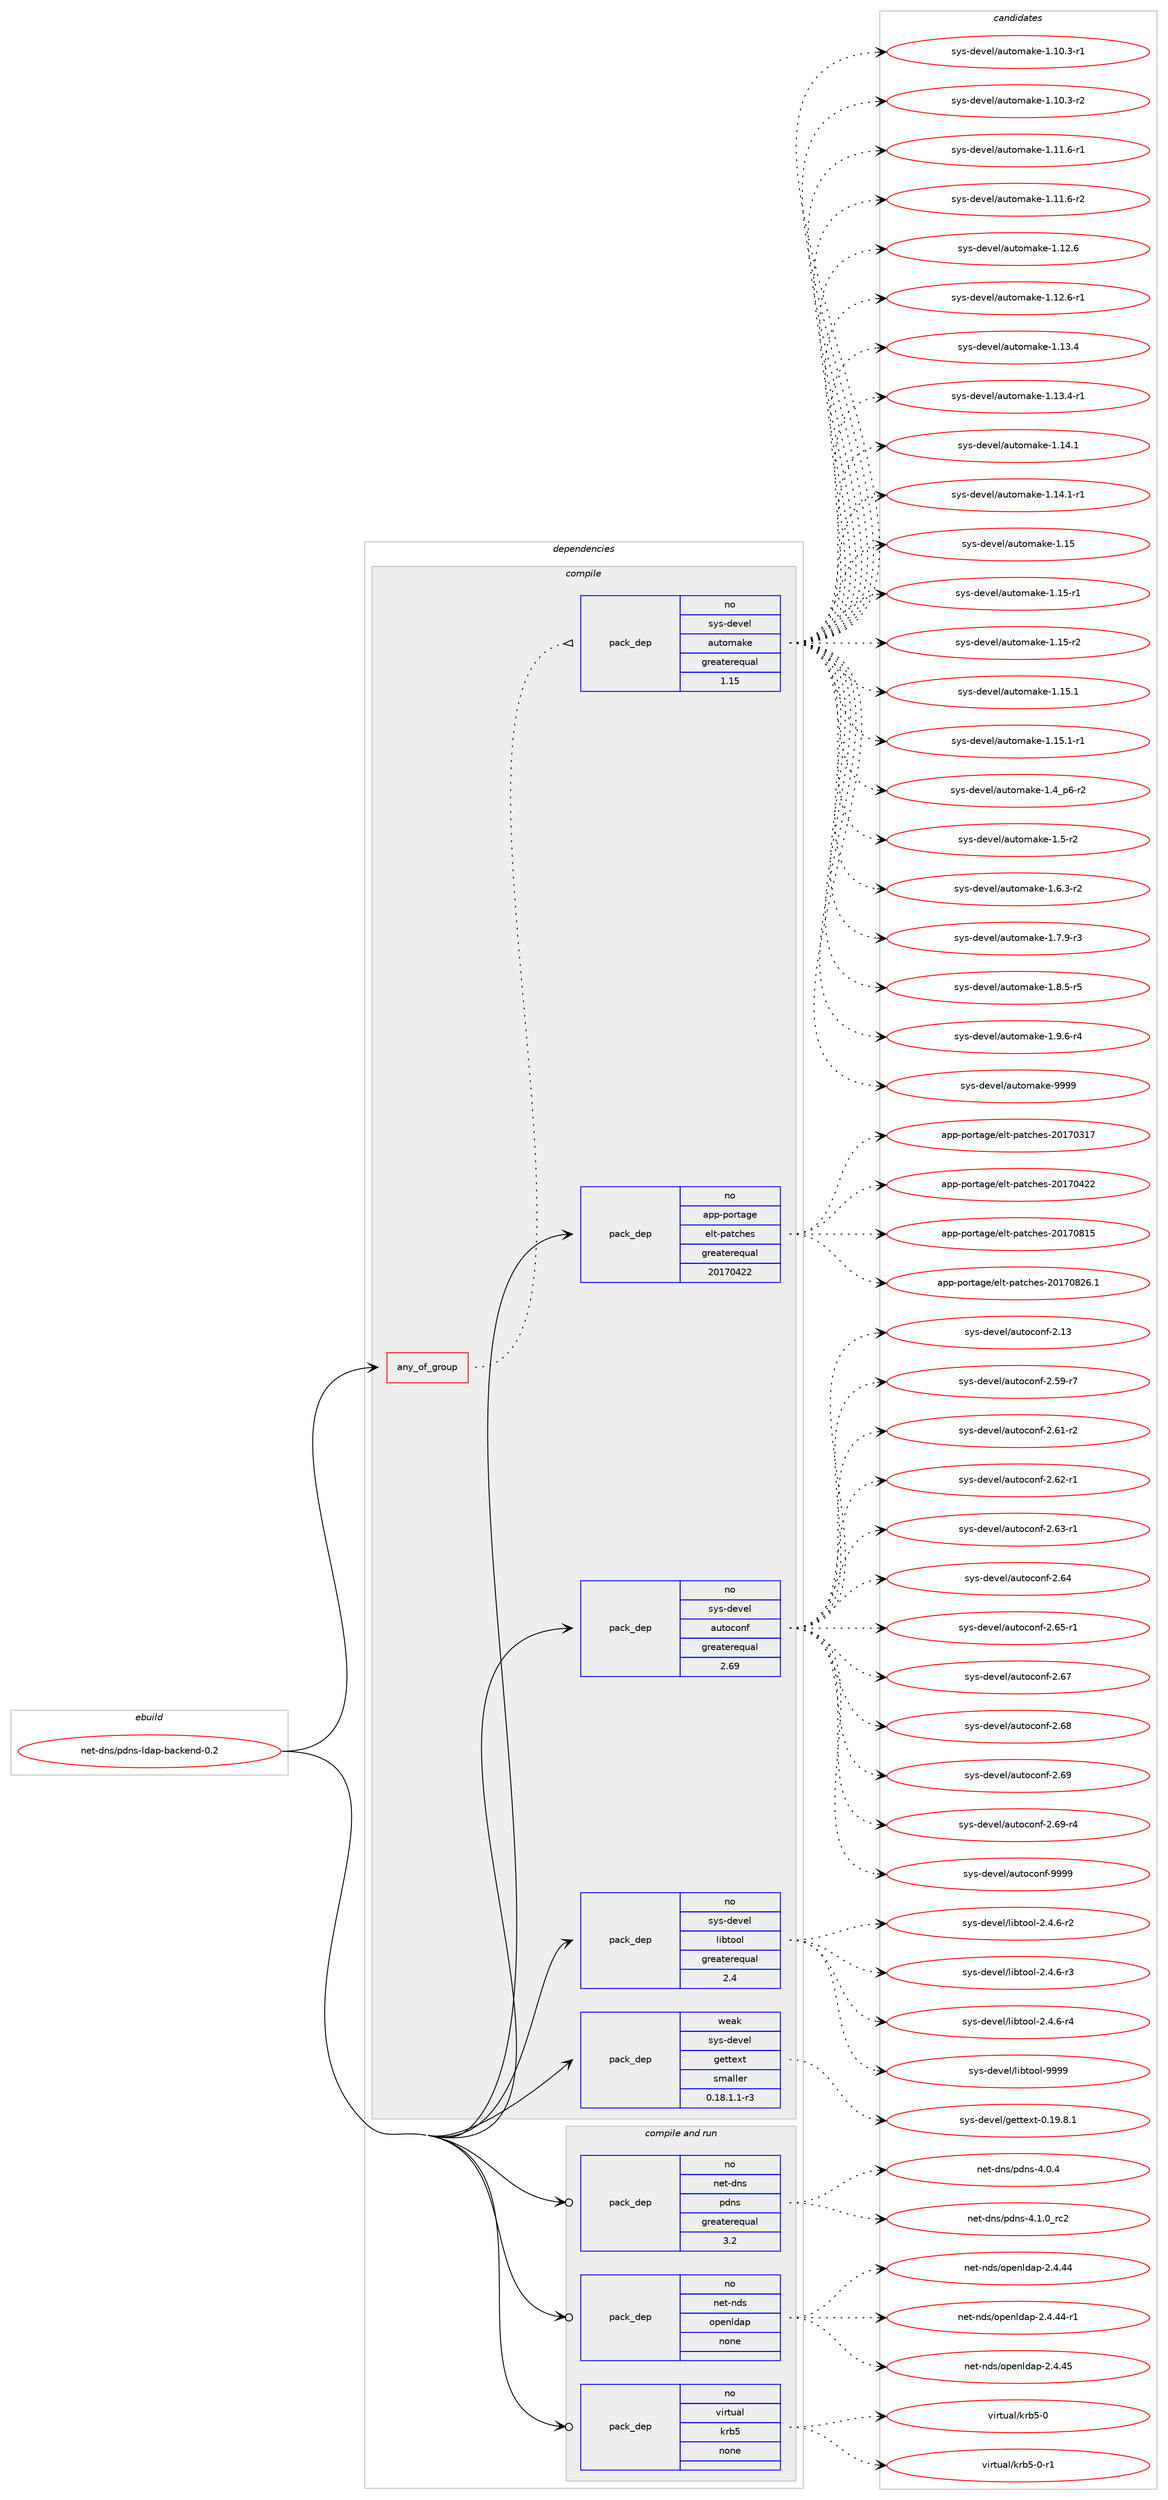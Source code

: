 digraph prolog {

# *************
# Graph options
# *************

newrank=true;
concentrate=true;
compound=true;
graph [rankdir=LR,fontname=Helvetica,fontsize=10,ranksep=1.5];#, ranksep=2.5, nodesep=0.2];
edge  [arrowhead=vee];
node  [fontname=Helvetica,fontsize=10];

# **********
# The ebuild
# **********

subgraph cluster_leftcol {
color=gray;
rank=same;
label=<<i>ebuild</i>>;
id [label="net-dns/pdns-ldap-backend-0.2", color=red, width=4, href="../net-dns/pdns-ldap-backend-0.2.svg"];
}

# ****************
# The dependencies
# ****************

subgraph cluster_midcol {
color=gray;
label=<<i>dependencies</i>>;
subgraph cluster_compile {
fillcolor="#eeeeee";
style=filled;
label=<<i>compile</i>>;
subgraph any6546 {
dependency408227 [label=<<TABLE BORDER="0" CELLBORDER="1" CELLSPACING="0" CELLPADDING="4"><TR><TD CELLPADDING="10">any_of_group</TD></TR></TABLE>>, shape=none, color=red];subgraph pack300479 {
dependency408228 [label=<<TABLE BORDER="0" CELLBORDER="1" CELLSPACING="0" CELLPADDING="4" WIDTH="220"><TR><TD ROWSPAN="6" CELLPADDING="30">pack_dep</TD></TR><TR><TD WIDTH="110">no</TD></TR><TR><TD>sys-devel</TD></TR><TR><TD>automake</TD></TR><TR><TD>greaterequal</TD></TR><TR><TD>1.15</TD></TR></TABLE>>, shape=none, color=blue];
}
dependency408227:e -> dependency408228:w [weight=20,style="dotted",arrowhead="oinv"];
}
id:e -> dependency408227:w [weight=20,style="solid",arrowhead="vee"];
subgraph pack300480 {
dependency408229 [label=<<TABLE BORDER="0" CELLBORDER="1" CELLSPACING="0" CELLPADDING="4" WIDTH="220"><TR><TD ROWSPAN="6" CELLPADDING="30">pack_dep</TD></TR><TR><TD WIDTH="110">no</TD></TR><TR><TD>app-portage</TD></TR><TR><TD>elt-patches</TD></TR><TR><TD>greaterequal</TD></TR><TR><TD>20170422</TD></TR></TABLE>>, shape=none, color=blue];
}
id:e -> dependency408229:w [weight=20,style="solid",arrowhead="vee"];
subgraph pack300481 {
dependency408230 [label=<<TABLE BORDER="0" CELLBORDER="1" CELLSPACING="0" CELLPADDING="4" WIDTH="220"><TR><TD ROWSPAN="6" CELLPADDING="30">pack_dep</TD></TR><TR><TD WIDTH="110">no</TD></TR><TR><TD>sys-devel</TD></TR><TR><TD>autoconf</TD></TR><TR><TD>greaterequal</TD></TR><TR><TD>2.69</TD></TR></TABLE>>, shape=none, color=blue];
}
id:e -> dependency408230:w [weight=20,style="solid",arrowhead="vee"];
subgraph pack300482 {
dependency408231 [label=<<TABLE BORDER="0" CELLBORDER="1" CELLSPACING="0" CELLPADDING="4" WIDTH="220"><TR><TD ROWSPAN="6" CELLPADDING="30">pack_dep</TD></TR><TR><TD WIDTH="110">no</TD></TR><TR><TD>sys-devel</TD></TR><TR><TD>libtool</TD></TR><TR><TD>greaterequal</TD></TR><TR><TD>2.4</TD></TR></TABLE>>, shape=none, color=blue];
}
id:e -> dependency408231:w [weight=20,style="solid",arrowhead="vee"];
subgraph pack300483 {
dependency408232 [label=<<TABLE BORDER="0" CELLBORDER="1" CELLSPACING="0" CELLPADDING="4" WIDTH="220"><TR><TD ROWSPAN="6" CELLPADDING="30">pack_dep</TD></TR><TR><TD WIDTH="110">weak</TD></TR><TR><TD>sys-devel</TD></TR><TR><TD>gettext</TD></TR><TR><TD>smaller</TD></TR><TR><TD>0.18.1.1-r3</TD></TR></TABLE>>, shape=none, color=blue];
}
id:e -> dependency408232:w [weight=20,style="solid",arrowhead="vee"];
}
subgraph cluster_compileandrun {
fillcolor="#eeeeee";
style=filled;
label=<<i>compile and run</i>>;
subgraph pack300484 {
dependency408233 [label=<<TABLE BORDER="0" CELLBORDER="1" CELLSPACING="0" CELLPADDING="4" WIDTH="220"><TR><TD ROWSPAN="6" CELLPADDING="30">pack_dep</TD></TR><TR><TD WIDTH="110">no</TD></TR><TR><TD>net-dns</TD></TR><TR><TD>pdns</TD></TR><TR><TD>greaterequal</TD></TR><TR><TD>3.2</TD></TR></TABLE>>, shape=none, color=blue];
}
id:e -> dependency408233:w [weight=20,style="solid",arrowhead="odotvee"];
subgraph pack300485 {
dependency408234 [label=<<TABLE BORDER="0" CELLBORDER="1" CELLSPACING="0" CELLPADDING="4" WIDTH="220"><TR><TD ROWSPAN="6" CELLPADDING="30">pack_dep</TD></TR><TR><TD WIDTH="110">no</TD></TR><TR><TD>net-nds</TD></TR><TR><TD>openldap</TD></TR><TR><TD>none</TD></TR><TR><TD></TD></TR></TABLE>>, shape=none, color=blue];
}
id:e -> dependency408234:w [weight=20,style="solid",arrowhead="odotvee"];
subgraph pack300486 {
dependency408235 [label=<<TABLE BORDER="0" CELLBORDER="1" CELLSPACING="0" CELLPADDING="4" WIDTH="220"><TR><TD ROWSPAN="6" CELLPADDING="30">pack_dep</TD></TR><TR><TD WIDTH="110">no</TD></TR><TR><TD>virtual</TD></TR><TR><TD>krb5</TD></TR><TR><TD>none</TD></TR><TR><TD></TD></TR></TABLE>>, shape=none, color=blue];
}
id:e -> dependency408235:w [weight=20,style="solid",arrowhead="odotvee"];
}
subgraph cluster_run {
fillcolor="#eeeeee";
style=filled;
label=<<i>run</i>>;
}
}

# **************
# The candidates
# **************

subgraph cluster_choices {
rank=same;
color=gray;
label=<<i>candidates</i>>;

subgraph choice300479 {
color=black;
nodesep=1;
choice11512111545100101118101108479711711611110997107101454946494846514511449 [label="sys-devel/automake-1.10.3-r1", color=red, width=4,href="../sys-devel/automake-1.10.3-r1.svg"];
choice11512111545100101118101108479711711611110997107101454946494846514511450 [label="sys-devel/automake-1.10.3-r2", color=red, width=4,href="../sys-devel/automake-1.10.3-r2.svg"];
choice11512111545100101118101108479711711611110997107101454946494946544511449 [label="sys-devel/automake-1.11.6-r1", color=red, width=4,href="../sys-devel/automake-1.11.6-r1.svg"];
choice11512111545100101118101108479711711611110997107101454946494946544511450 [label="sys-devel/automake-1.11.6-r2", color=red, width=4,href="../sys-devel/automake-1.11.6-r2.svg"];
choice1151211154510010111810110847971171161111099710710145494649504654 [label="sys-devel/automake-1.12.6", color=red, width=4,href="../sys-devel/automake-1.12.6.svg"];
choice11512111545100101118101108479711711611110997107101454946495046544511449 [label="sys-devel/automake-1.12.6-r1", color=red, width=4,href="../sys-devel/automake-1.12.6-r1.svg"];
choice1151211154510010111810110847971171161111099710710145494649514652 [label="sys-devel/automake-1.13.4", color=red, width=4,href="../sys-devel/automake-1.13.4.svg"];
choice11512111545100101118101108479711711611110997107101454946495146524511449 [label="sys-devel/automake-1.13.4-r1", color=red, width=4,href="../sys-devel/automake-1.13.4-r1.svg"];
choice1151211154510010111810110847971171161111099710710145494649524649 [label="sys-devel/automake-1.14.1", color=red, width=4,href="../sys-devel/automake-1.14.1.svg"];
choice11512111545100101118101108479711711611110997107101454946495246494511449 [label="sys-devel/automake-1.14.1-r1", color=red, width=4,href="../sys-devel/automake-1.14.1-r1.svg"];
choice115121115451001011181011084797117116111109971071014549464953 [label="sys-devel/automake-1.15", color=red, width=4,href="../sys-devel/automake-1.15.svg"];
choice1151211154510010111810110847971171161111099710710145494649534511449 [label="sys-devel/automake-1.15-r1", color=red, width=4,href="../sys-devel/automake-1.15-r1.svg"];
choice1151211154510010111810110847971171161111099710710145494649534511450 [label="sys-devel/automake-1.15-r2", color=red, width=4,href="../sys-devel/automake-1.15-r2.svg"];
choice1151211154510010111810110847971171161111099710710145494649534649 [label="sys-devel/automake-1.15.1", color=red, width=4,href="../sys-devel/automake-1.15.1.svg"];
choice11512111545100101118101108479711711611110997107101454946495346494511449 [label="sys-devel/automake-1.15.1-r1", color=red, width=4,href="../sys-devel/automake-1.15.1-r1.svg"];
choice115121115451001011181011084797117116111109971071014549465295112544511450 [label="sys-devel/automake-1.4_p6-r2", color=red, width=4,href="../sys-devel/automake-1.4_p6-r2.svg"];
choice11512111545100101118101108479711711611110997107101454946534511450 [label="sys-devel/automake-1.5-r2", color=red, width=4,href="../sys-devel/automake-1.5-r2.svg"];
choice115121115451001011181011084797117116111109971071014549465446514511450 [label="sys-devel/automake-1.6.3-r2", color=red, width=4,href="../sys-devel/automake-1.6.3-r2.svg"];
choice115121115451001011181011084797117116111109971071014549465546574511451 [label="sys-devel/automake-1.7.9-r3", color=red, width=4,href="../sys-devel/automake-1.7.9-r3.svg"];
choice115121115451001011181011084797117116111109971071014549465646534511453 [label="sys-devel/automake-1.8.5-r5", color=red, width=4,href="../sys-devel/automake-1.8.5-r5.svg"];
choice115121115451001011181011084797117116111109971071014549465746544511452 [label="sys-devel/automake-1.9.6-r4", color=red, width=4,href="../sys-devel/automake-1.9.6-r4.svg"];
choice115121115451001011181011084797117116111109971071014557575757 [label="sys-devel/automake-9999", color=red, width=4,href="../sys-devel/automake-9999.svg"];
dependency408228:e -> choice11512111545100101118101108479711711611110997107101454946494846514511449:w [style=dotted,weight="100"];
dependency408228:e -> choice11512111545100101118101108479711711611110997107101454946494846514511450:w [style=dotted,weight="100"];
dependency408228:e -> choice11512111545100101118101108479711711611110997107101454946494946544511449:w [style=dotted,weight="100"];
dependency408228:e -> choice11512111545100101118101108479711711611110997107101454946494946544511450:w [style=dotted,weight="100"];
dependency408228:e -> choice1151211154510010111810110847971171161111099710710145494649504654:w [style=dotted,weight="100"];
dependency408228:e -> choice11512111545100101118101108479711711611110997107101454946495046544511449:w [style=dotted,weight="100"];
dependency408228:e -> choice1151211154510010111810110847971171161111099710710145494649514652:w [style=dotted,weight="100"];
dependency408228:e -> choice11512111545100101118101108479711711611110997107101454946495146524511449:w [style=dotted,weight="100"];
dependency408228:e -> choice1151211154510010111810110847971171161111099710710145494649524649:w [style=dotted,weight="100"];
dependency408228:e -> choice11512111545100101118101108479711711611110997107101454946495246494511449:w [style=dotted,weight="100"];
dependency408228:e -> choice115121115451001011181011084797117116111109971071014549464953:w [style=dotted,weight="100"];
dependency408228:e -> choice1151211154510010111810110847971171161111099710710145494649534511449:w [style=dotted,weight="100"];
dependency408228:e -> choice1151211154510010111810110847971171161111099710710145494649534511450:w [style=dotted,weight="100"];
dependency408228:e -> choice1151211154510010111810110847971171161111099710710145494649534649:w [style=dotted,weight="100"];
dependency408228:e -> choice11512111545100101118101108479711711611110997107101454946495346494511449:w [style=dotted,weight="100"];
dependency408228:e -> choice115121115451001011181011084797117116111109971071014549465295112544511450:w [style=dotted,weight="100"];
dependency408228:e -> choice11512111545100101118101108479711711611110997107101454946534511450:w [style=dotted,weight="100"];
dependency408228:e -> choice115121115451001011181011084797117116111109971071014549465446514511450:w [style=dotted,weight="100"];
dependency408228:e -> choice115121115451001011181011084797117116111109971071014549465546574511451:w [style=dotted,weight="100"];
dependency408228:e -> choice115121115451001011181011084797117116111109971071014549465646534511453:w [style=dotted,weight="100"];
dependency408228:e -> choice115121115451001011181011084797117116111109971071014549465746544511452:w [style=dotted,weight="100"];
dependency408228:e -> choice115121115451001011181011084797117116111109971071014557575757:w [style=dotted,weight="100"];
}
subgraph choice300480 {
color=black;
nodesep=1;
choice97112112451121111141169710310147101108116451129711699104101115455048495548514955 [label="app-portage/elt-patches-20170317", color=red, width=4,href="../app-portage/elt-patches-20170317.svg"];
choice97112112451121111141169710310147101108116451129711699104101115455048495548525050 [label="app-portage/elt-patches-20170422", color=red, width=4,href="../app-portage/elt-patches-20170422.svg"];
choice97112112451121111141169710310147101108116451129711699104101115455048495548564953 [label="app-portage/elt-patches-20170815", color=red, width=4,href="../app-portage/elt-patches-20170815.svg"];
choice971121124511211111411697103101471011081164511297116991041011154550484955485650544649 [label="app-portage/elt-patches-20170826.1", color=red, width=4,href="../app-portage/elt-patches-20170826.1.svg"];
dependency408229:e -> choice97112112451121111141169710310147101108116451129711699104101115455048495548514955:w [style=dotted,weight="100"];
dependency408229:e -> choice97112112451121111141169710310147101108116451129711699104101115455048495548525050:w [style=dotted,weight="100"];
dependency408229:e -> choice97112112451121111141169710310147101108116451129711699104101115455048495548564953:w [style=dotted,weight="100"];
dependency408229:e -> choice971121124511211111411697103101471011081164511297116991041011154550484955485650544649:w [style=dotted,weight="100"];
}
subgraph choice300481 {
color=black;
nodesep=1;
choice115121115451001011181011084797117116111991111101024550464951 [label="sys-devel/autoconf-2.13", color=red, width=4,href="../sys-devel/autoconf-2.13.svg"];
choice1151211154510010111810110847971171161119911111010245504653574511455 [label="sys-devel/autoconf-2.59-r7", color=red, width=4,href="../sys-devel/autoconf-2.59-r7.svg"];
choice1151211154510010111810110847971171161119911111010245504654494511450 [label="sys-devel/autoconf-2.61-r2", color=red, width=4,href="../sys-devel/autoconf-2.61-r2.svg"];
choice1151211154510010111810110847971171161119911111010245504654504511449 [label="sys-devel/autoconf-2.62-r1", color=red, width=4,href="../sys-devel/autoconf-2.62-r1.svg"];
choice1151211154510010111810110847971171161119911111010245504654514511449 [label="sys-devel/autoconf-2.63-r1", color=red, width=4,href="../sys-devel/autoconf-2.63-r1.svg"];
choice115121115451001011181011084797117116111991111101024550465452 [label="sys-devel/autoconf-2.64", color=red, width=4,href="../sys-devel/autoconf-2.64.svg"];
choice1151211154510010111810110847971171161119911111010245504654534511449 [label="sys-devel/autoconf-2.65-r1", color=red, width=4,href="../sys-devel/autoconf-2.65-r1.svg"];
choice115121115451001011181011084797117116111991111101024550465455 [label="sys-devel/autoconf-2.67", color=red, width=4,href="../sys-devel/autoconf-2.67.svg"];
choice115121115451001011181011084797117116111991111101024550465456 [label="sys-devel/autoconf-2.68", color=red, width=4,href="../sys-devel/autoconf-2.68.svg"];
choice115121115451001011181011084797117116111991111101024550465457 [label="sys-devel/autoconf-2.69", color=red, width=4,href="../sys-devel/autoconf-2.69.svg"];
choice1151211154510010111810110847971171161119911111010245504654574511452 [label="sys-devel/autoconf-2.69-r4", color=red, width=4,href="../sys-devel/autoconf-2.69-r4.svg"];
choice115121115451001011181011084797117116111991111101024557575757 [label="sys-devel/autoconf-9999", color=red, width=4,href="../sys-devel/autoconf-9999.svg"];
dependency408230:e -> choice115121115451001011181011084797117116111991111101024550464951:w [style=dotted,weight="100"];
dependency408230:e -> choice1151211154510010111810110847971171161119911111010245504653574511455:w [style=dotted,weight="100"];
dependency408230:e -> choice1151211154510010111810110847971171161119911111010245504654494511450:w [style=dotted,weight="100"];
dependency408230:e -> choice1151211154510010111810110847971171161119911111010245504654504511449:w [style=dotted,weight="100"];
dependency408230:e -> choice1151211154510010111810110847971171161119911111010245504654514511449:w [style=dotted,weight="100"];
dependency408230:e -> choice115121115451001011181011084797117116111991111101024550465452:w [style=dotted,weight="100"];
dependency408230:e -> choice1151211154510010111810110847971171161119911111010245504654534511449:w [style=dotted,weight="100"];
dependency408230:e -> choice115121115451001011181011084797117116111991111101024550465455:w [style=dotted,weight="100"];
dependency408230:e -> choice115121115451001011181011084797117116111991111101024550465456:w [style=dotted,weight="100"];
dependency408230:e -> choice115121115451001011181011084797117116111991111101024550465457:w [style=dotted,weight="100"];
dependency408230:e -> choice1151211154510010111810110847971171161119911111010245504654574511452:w [style=dotted,weight="100"];
dependency408230:e -> choice115121115451001011181011084797117116111991111101024557575757:w [style=dotted,weight="100"];
}
subgraph choice300482 {
color=black;
nodesep=1;
choice1151211154510010111810110847108105981161111111084550465246544511450 [label="sys-devel/libtool-2.4.6-r2", color=red, width=4,href="../sys-devel/libtool-2.4.6-r2.svg"];
choice1151211154510010111810110847108105981161111111084550465246544511451 [label="sys-devel/libtool-2.4.6-r3", color=red, width=4,href="../sys-devel/libtool-2.4.6-r3.svg"];
choice1151211154510010111810110847108105981161111111084550465246544511452 [label="sys-devel/libtool-2.4.6-r4", color=red, width=4,href="../sys-devel/libtool-2.4.6-r4.svg"];
choice1151211154510010111810110847108105981161111111084557575757 [label="sys-devel/libtool-9999", color=red, width=4,href="../sys-devel/libtool-9999.svg"];
dependency408231:e -> choice1151211154510010111810110847108105981161111111084550465246544511450:w [style=dotted,weight="100"];
dependency408231:e -> choice1151211154510010111810110847108105981161111111084550465246544511451:w [style=dotted,weight="100"];
dependency408231:e -> choice1151211154510010111810110847108105981161111111084550465246544511452:w [style=dotted,weight="100"];
dependency408231:e -> choice1151211154510010111810110847108105981161111111084557575757:w [style=dotted,weight="100"];
}
subgraph choice300483 {
color=black;
nodesep=1;
choice1151211154510010111810110847103101116116101120116454846495746564649 [label="sys-devel/gettext-0.19.8.1", color=red, width=4,href="../sys-devel/gettext-0.19.8.1.svg"];
dependency408232:e -> choice1151211154510010111810110847103101116116101120116454846495746564649:w [style=dotted,weight="100"];
}
subgraph choice300484 {
color=black;
nodesep=1;
choice1101011164510011011547112100110115455246484652 [label="net-dns/pdns-4.0.4", color=red, width=4,href="../net-dns/pdns-4.0.4.svg"];
choice1101011164510011011547112100110115455246494648951149950 [label="net-dns/pdns-4.1.0_rc2", color=red, width=4,href="../net-dns/pdns-4.1.0_rc2.svg"];
dependency408233:e -> choice1101011164510011011547112100110115455246484652:w [style=dotted,weight="100"];
dependency408233:e -> choice1101011164510011011547112100110115455246494648951149950:w [style=dotted,weight="100"];
}
subgraph choice300485 {
color=black;
nodesep=1;
choice11010111645110100115471111121011101081009711245504652465252 [label="net-nds/openldap-2.4.44", color=red, width=4,href="../net-nds/openldap-2.4.44.svg"];
choice110101116451101001154711111210111010810097112455046524652524511449 [label="net-nds/openldap-2.4.44-r1", color=red, width=4,href="../net-nds/openldap-2.4.44-r1.svg"];
choice11010111645110100115471111121011101081009711245504652465253 [label="net-nds/openldap-2.4.45", color=red, width=4,href="../net-nds/openldap-2.4.45.svg"];
dependency408234:e -> choice11010111645110100115471111121011101081009711245504652465252:w [style=dotted,weight="100"];
dependency408234:e -> choice110101116451101001154711111210111010810097112455046524652524511449:w [style=dotted,weight="100"];
dependency408234:e -> choice11010111645110100115471111121011101081009711245504652465253:w [style=dotted,weight="100"];
}
subgraph choice300486 {
color=black;
nodesep=1;
choice118105114116117971084710711498534548 [label="virtual/krb5-0", color=red, width=4,href="../virtual/krb5-0.svg"];
choice1181051141161179710847107114985345484511449 [label="virtual/krb5-0-r1", color=red, width=4,href="../virtual/krb5-0-r1.svg"];
dependency408235:e -> choice118105114116117971084710711498534548:w [style=dotted,weight="100"];
dependency408235:e -> choice1181051141161179710847107114985345484511449:w [style=dotted,weight="100"];
}
}

}

